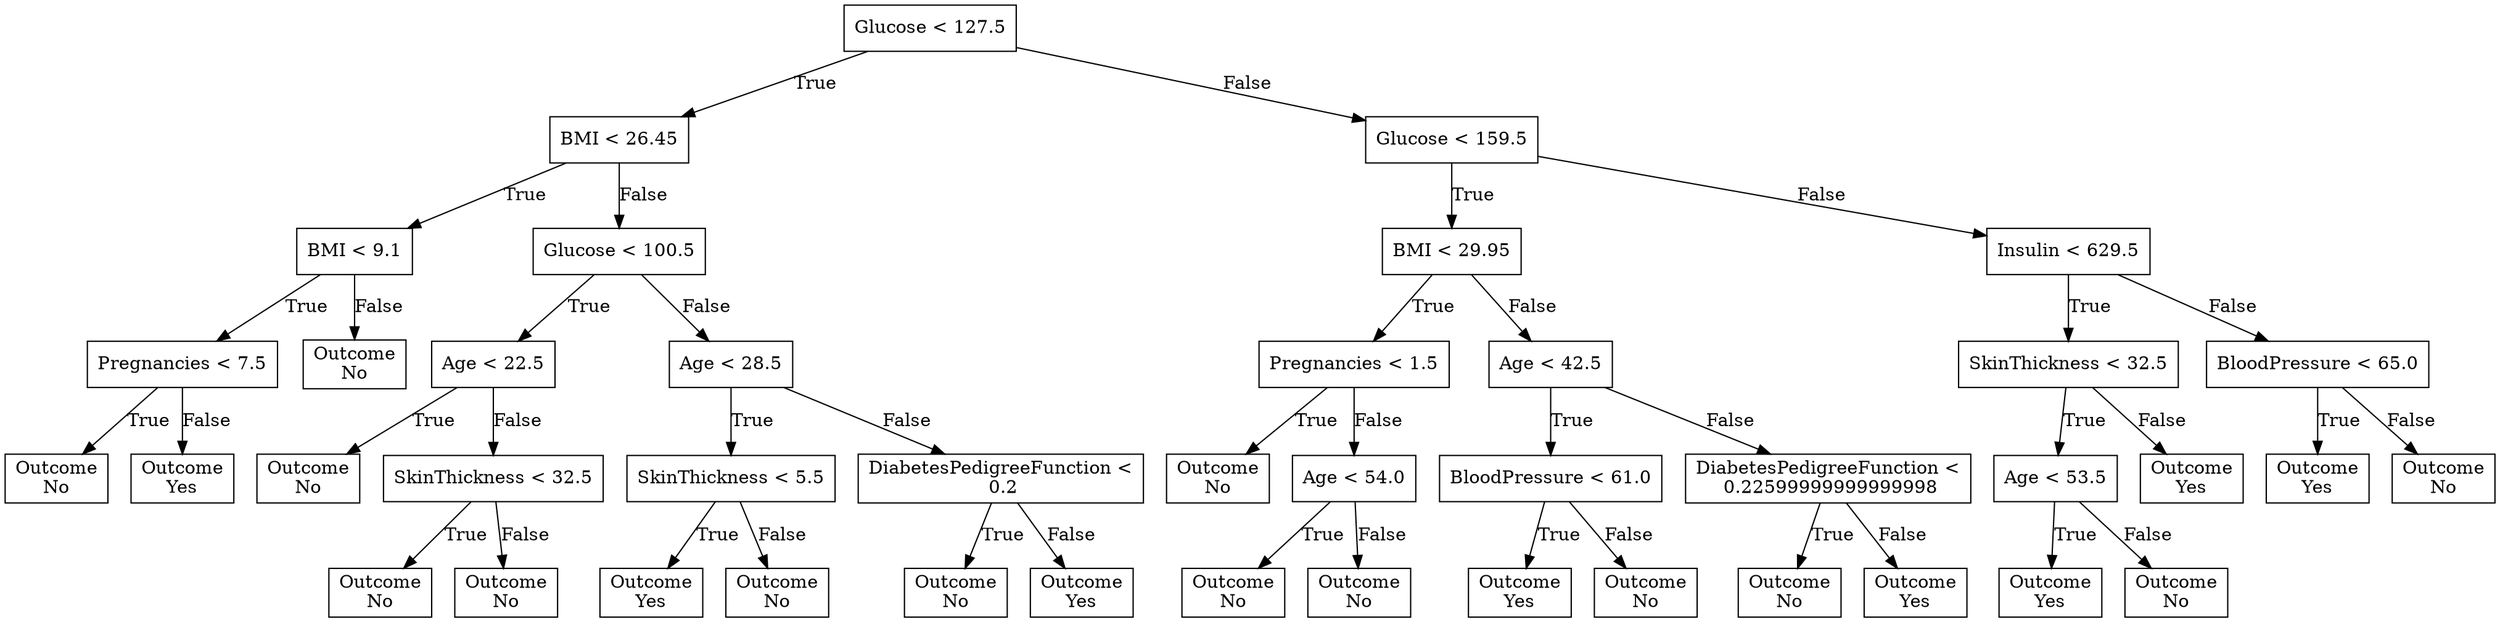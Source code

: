 digraph {
	node [shape=box]
	0 [label="Glucose < 127.5"]
	1 [label="BMI < 26.45"]
	0 -> 1 [label=True]
	2 [label="Glucose < 159.5"]
	0 -> 2 [label=False]
	3 [label="BMI < 9.1"]
	1 -> 3 [label=True]
	4 [label="Glucose < 100.5"]
	1 -> 4 [label=False]
	5 [label="BMI < 29.95"]
	2 -> 5 [label=True]
	6 [label="Insulin < 629.5"]
	2 -> 6 [label=False]
	7 [label="Pregnancies < 7.5"]
	3 -> 7 [label=True]
	8 [label="Outcome
No"]
	3 -> 8 [label=False]
	9 [label="Age < 22.5"]
	4 -> 9 [label=True]
	10 [label="Age < 28.5"]
	4 -> 10 [label=False]
	11 [label="Pregnancies < 1.5"]
	5 -> 11 [label=True]
	12 [label="Age < 42.5"]
	5 -> 12 [label=False]
	13 [label="SkinThickness < 32.5"]
	6 -> 13 [label=True]
	14 [label="BloodPressure < 65.0"]
	6 -> 14 [label=False]
	15 [label="Outcome
No"]
	7 -> 15 [label=True]
	16 [label="Outcome
Yes"]
	7 -> 16 [label=False]
	17 [label="Outcome
No"]
	9 -> 17 [label=True]
	18 [label="SkinThickness < 32.5"]
	9 -> 18 [label=False]
	19 [label="SkinThickness < 5.5"]
	10 -> 19 [label=True]
	20 [label="DiabetesPedigreeFunction <
 0.2"]
	10 -> 20 [label=False]
	21 [label="Outcome
No"]
	11 -> 21 [label=True]
	22 [label="Age < 54.0"]
	11 -> 22 [label=False]
	23 [label="BloodPressure < 61.0"]
	12 -> 23 [label=True]
	24 [label="DiabetesPedigreeFunction <
 0.22599999999999998"]
	12 -> 24 [label=False]
	25 [label="Age < 53.5"]
	13 -> 25 [label=True]
	26 [label="Outcome
Yes"]
	13 -> 26 [label=False]
	27 [label="Outcome
Yes"]
	14 -> 27 [label=True]
	28 [label="Outcome
No"]
	14 -> 28 [label=False]
	29 [label="Outcome
No"]
	18 -> 29 [label=True]
	30 [label="Outcome
No"]
	18 -> 30 [label=False]
	31 [label="Outcome
Yes"]
	19 -> 31 [label=True]
	32 [label="Outcome
No"]
	19 -> 32 [label=False]
	33 [label="Outcome
No"]
	20 -> 33 [label=True]
	34 [label="Outcome
Yes"]
	20 -> 34 [label=False]
	35 [label="Outcome
No"]
	22 -> 35 [label=True]
	36 [label="Outcome
No"]
	22 -> 36 [label=False]
	37 [label="Outcome
Yes"]
	23 -> 37 [label=True]
	38 [label="Outcome
No"]
	23 -> 38 [label=False]
	39 [label="Outcome
No"]
	24 -> 39 [label=True]
	40 [label="Outcome
Yes"]
	24 -> 40 [label=False]
	41 [label="Outcome
Yes"]
	25 -> 41 [label=True]
	42 [label="Outcome
No"]
	25 -> 42 [label=False]
}
